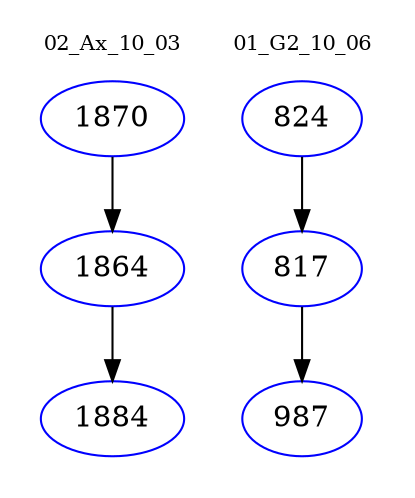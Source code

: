 digraph{
subgraph cluster_0 {
color = white
label = "02_Ax_10_03";
fontsize=10;
T0_1870 [label="1870", color="blue"]
T0_1870 -> T0_1864 [color="black"]
T0_1864 [label="1864", color="blue"]
T0_1864 -> T0_1884 [color="black"]
T0_1884 [label="1884", color="blue"]
}
subgraph cluster_1 {
color = white
label = "01_G2_10_06";
fontsize=10;
T1_824 [label="824", color="blue"]
T1_824 -> T1_817 [color="black"]
T1_817 [label="817", color="blue"]
T1_817 -> T1_987 [color="black"]
T1_987 [label="987", color="blue"]
}
}
